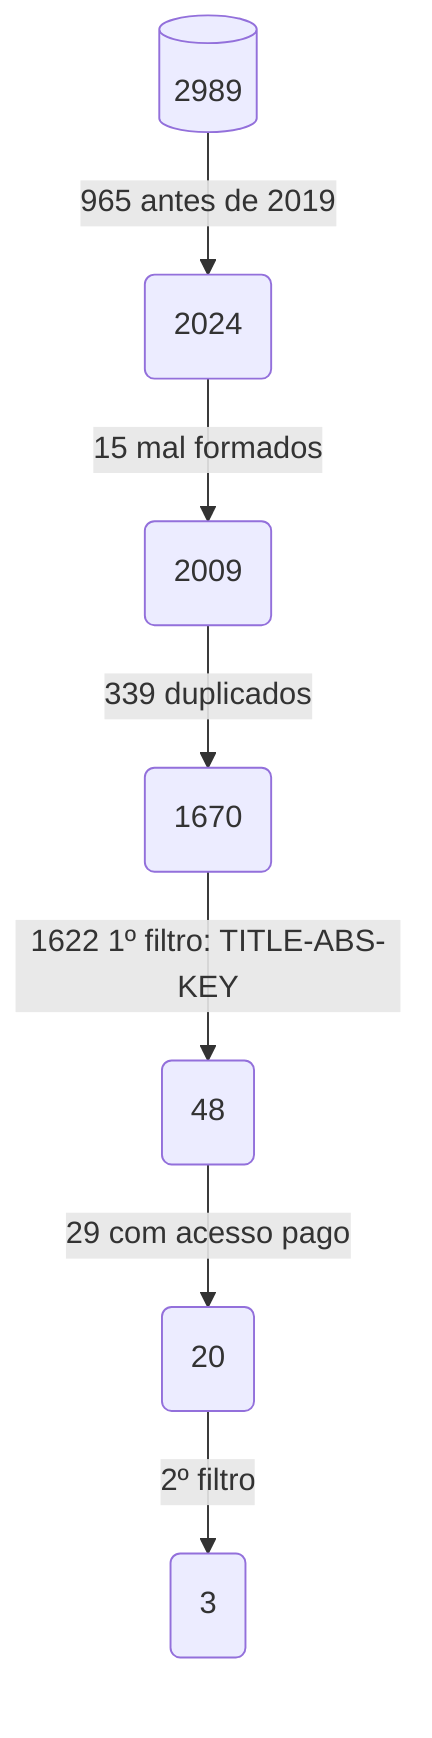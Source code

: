 flowchart TD
    A[(2989)] -->|965 antes de 2019| B(2024)
    B --> |15 mal formados| C(2009)
    C --> |339 duplicados | D(1670)
    D --> |1622 1º filtro: TITLE-ABS-KEY | E(48)
    E --> |29 com acesso pago| F(20)
    F --> |2º filtro| G(3)